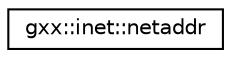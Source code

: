 digraph "Graphical Class Hierarchy"
{
  edge [fontname="Helvetica",fontsize="10",labelfontname="Helvetica",labelfontsize="10"];
  node [fontname="Helvetica",fontsize="10",shape=record];
  rankdir="LR";
  Node1 [label="gxx::inet::netaddr",height=0.2,width=0.4,color="black", fillcolor="white", style="filled",URL="$structgxx_1_1inet_1_1netaddr.html"];
}
